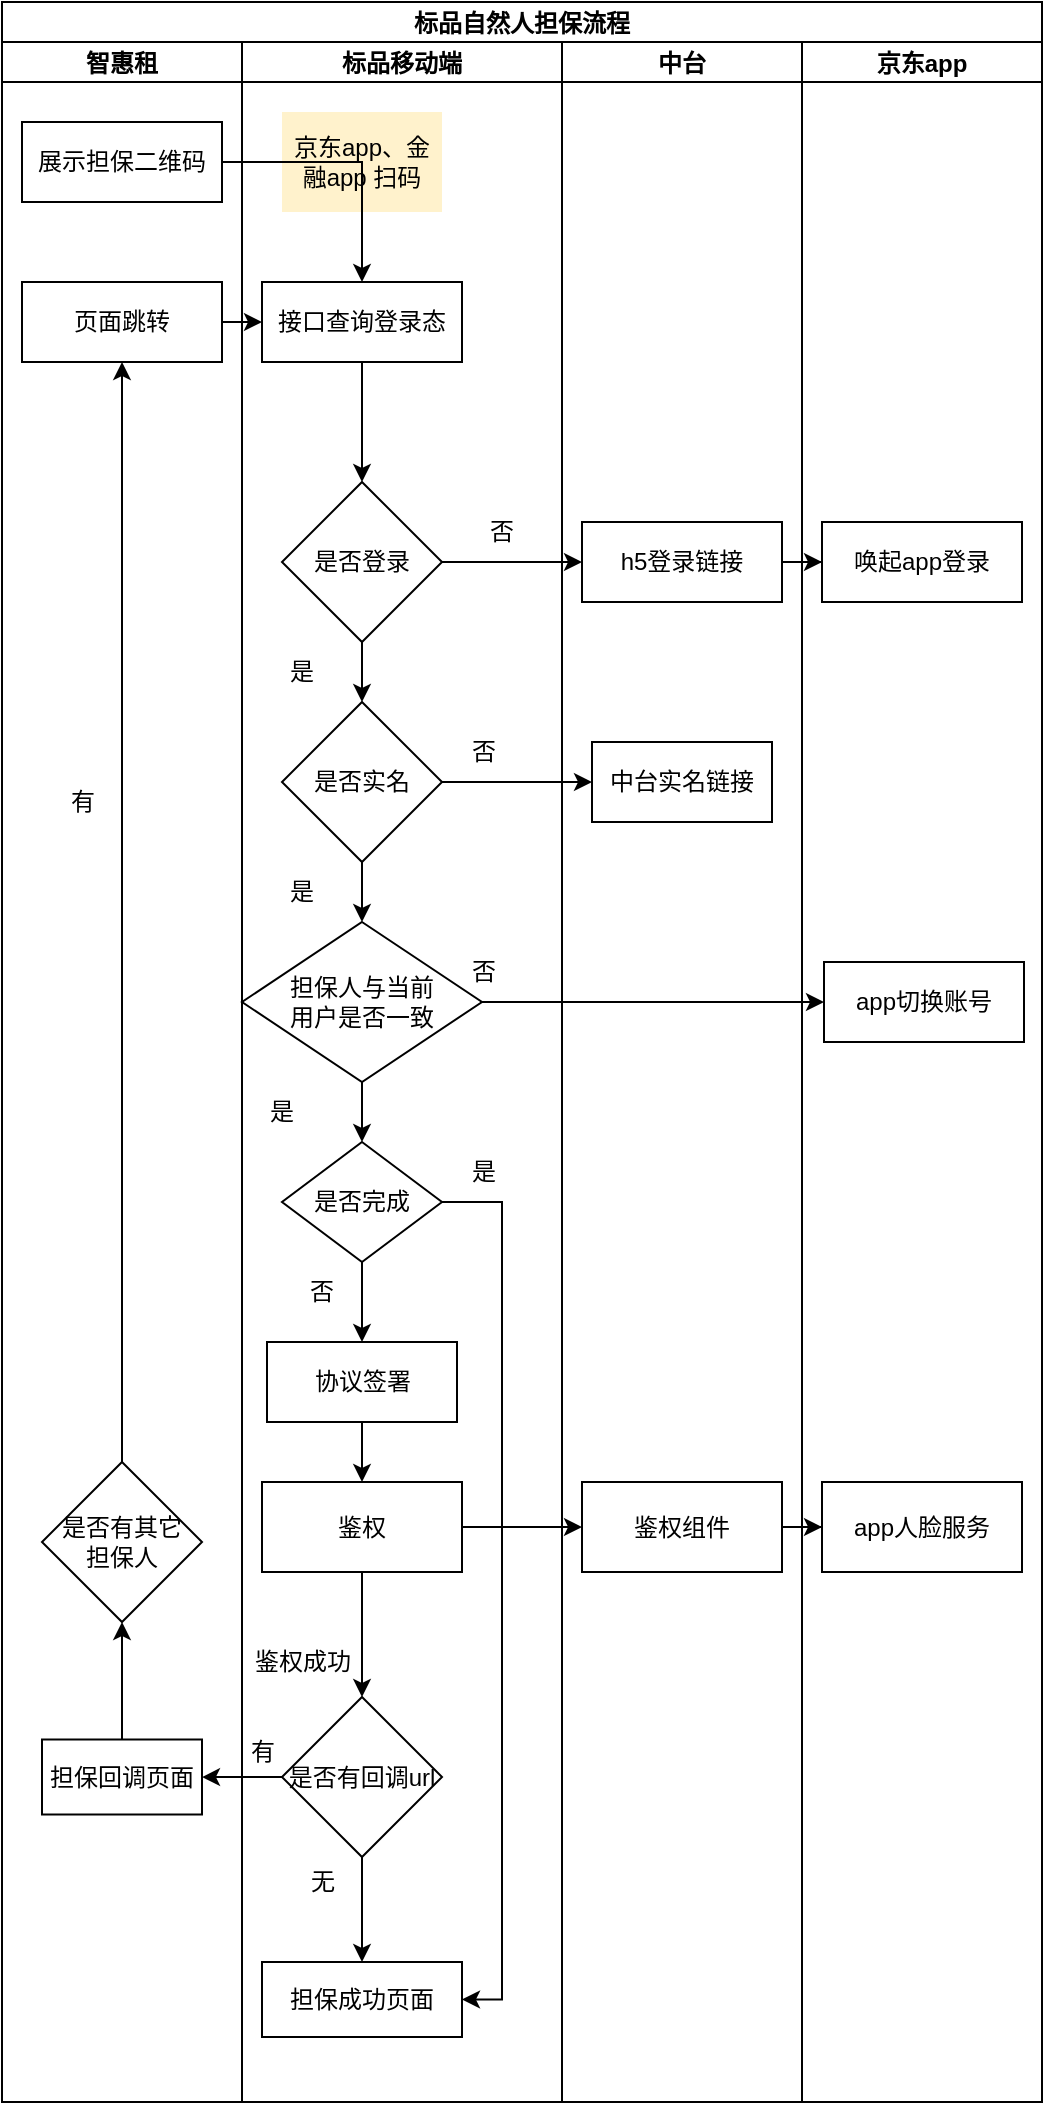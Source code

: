 <mxfile version="20.2.5" type="github">
  <diagram id="cPVhBnP5LHgAFUG7oPZ6" name="第 1 页">
    <mxGraphModel dx="1178" dy="769" grid="1" gridSize="10" guides="1" tooltips="1" connect="1" arrows="1" fold="1" page="1" pageScale="1" pageWidth="827" pageHeight="1169" math="0" shadow="0">
      <root>
        <mxCell id="0" />
        <mxCell id="1" parent="0" />
        <mxCell id="ZduUOEguYwG-LgPa66Ty-1" value="标品自然人担保流程" style="swimlane;childLayout=stackLayout;resizeParent=1;resizeParentMax=0;startSize=20;" vertex="1" parent="1">
          <mxGeometry x="150" y="30" width="520" height="1050" as="geometry" />
        </mxCell>
        <mxCell id="ZduUOEguYwG-LgPa66Ty-2" value="智惠租" style="swimlane;startSize=20;" vertex="1" parent="ZduUOEguYwG-LgPa66Ty-1">
          <mxGeometry y="20" width="120" height="1030" as="geometry" />
        </mxCell>
        <mxCell id="ZduUOEguYwG-LgPa66Ty-6" value="展示担保二维码" style="rounded=0;whiteSpace=wrap;html=1;" vertex="1" parent="ZduUOEguYwG-LgPa66Ty-2">
          <mxGeometry x="10" y="40" width="100" height="40" as="geometry" />
        </mxCell>
        <mxCell id="ZduUOEguYwG-LgPa66Ty-9" value="页面跳转" style="rounded=0;whiteSpace=wrap;html=1;" vertex="1" parent="ZduUOEguYwG-LgPa66Ty-2">
          <mxGeometry x="10" y="120" width="100" height="40" as="geometry" />
        </mxCell>
        <mxCell id="ZduUOEguYwG-LgPa66Ty-55" value="担保回调页面" style="whiteSpace=wrap;html=1;rounded=0;" vertex="1" parent="ZduUOEguYwG-LgPa66Ty-2">
          <mxGeometry x="20" y="848.75" width="80" height="37.5" as="geometry" />
        </mxCell>
        <mxCell id="ZduUOEguYwG-LgPa66Ty-3" value="标品移动端" style="swimlane;startSize=20;" vertex="1" parent="ZduUOEguYwG-LgPa66Ty-1">
          <mxGeometry x="120" y="20" width="160" height="1030" as="geometry" />
        </mxCell>
        <mxCell id="ZduUOEguYwG-LgPa66Ty-7" value="接口查询登录态" style="rounded=0;whiteSpace=wrap;html=1;" vertex="1" parent="ZduUOEguYwG-LgPa66Ty-3">
          <mxGeometry x="10" y="120" width="100" height="40" as="geometry" />
        </mxCell>
        <mxCell id="ZduUOEguYwG-LgPa66Ty-10" value="京东app、金融app 扫码" style="text;html=1;align=center;verticalAlign=middle;whiteSpace=wrap;rounded=0;fillColor=#fff2cc;strokeColor=none;" vertex="1" parent="ZduUOEguYwG-LgPa66Ty-3">
          <mxGeometry x="20" y="35" width="80" height="50" as="geometry" />
        </mxCell>
        <mxCell id="ZduUOEguYwG-LgPa66Ty-20" value="是否实名" style="rhombus;whiteSpace=wrap;html=1;rounded=0;" vertex="1" parent="ZduUOEguYwG-LgPa66Ty-3">
          <mxGeometry x="20" y="330" width="80" height="80" as="geometry" />
        </mxCell>
        <mxCell id="ZduUOEguYwG-LgPa66Ty-25" value="" style="edgeStyle=orthogonalEdgeStyle;rounded=0;orthogonalLoop=1;jettySize=auto;html=1;entryX=0.5;entryY=0;entryDx=0;entryDy=0;" edge="1" parent="ZduUOEguYwG-LgPa66Ty-3" source="ZduUOEguYwG-LgPa66Ty-20" target="ZduUOEguYwG-LgPa66Ty-26">
          <mxGeometry relative="1" as="geometry">
            <mxPoint x="60" y="450" as="targetPoint" />
          </mxGeometry>
        </mxCell>
        <mxCell id="ZduUOEguYwG-LgPa66Ty-26" value="担保人与当前&lt;br&gt;用户是否一致" style="rhombus;whiteSpace=wrap;html=1;rounded=0;" vertex="1" parent="ZduUOEguYwG-LgPa66Ty-3">
          <mxGeometry y="440" width="120" height="80" as="geometry" />
        </mxCell>
        <mxCell id="ZduUOEguYwG-LgPa66Ty-32" value="否" style="text;html=1;strokeColor=none;fillColor=none;align=center;verticalAlign=middle;whiteSpace=wrap;rounded=0;" vertex="1" parent="ZduUOEguYwG-LgPa66Ty-3">
          <mxGeometry x="91" y="450" width="60" height="30" as="geometry" />
        </mxCell>
        <mxCell id="ZduUOEguYwG-LgPa66Ty-33" value="否" style="text;html=1;strokeColor=none;fillColor=none;align=center;verticalAlign=middle;whiteSpace=wrap;rounded=0;" vertex="1" parent="ZduUOEguYwG-LgPa66Ty-3">
          <mxGeometry x="91" y="340" width="60" height="30" as="geometry" />
        </mxCell>
        <mxCell id="ZduUOEguYwG-LgPa66Ty-34" value="否" style="text;html=1;strokeColor=none;fillColor=none;align=center;verticalAlign=middle;whiteSpace=wrap;rounded=0;" vertex="1" parent="ZduUOEguYwG-LgPa66Ty-3">
          <mxGeometry x="100" y="230" width="60" height="30" as="geometry" />
        </mxCell>
        <mxCell id="ZduUOEguYwG-LgPa66Ty-35" value="是" style="text;html=1;strokeColor=none;fillColor=none;align=center;verticalAlign=middle;whiteSpace=wrap;rounded=0;" vertex="1" parent="ZduUOEguYwG-LgPa66Ty-3">
          <mxGeometry y="300" width="60" height="30" as="geometry" />
        </mxCell>
        <mxCell id="ZduUOEguYwG-LgPa66Ty-36" value="是" style="text;html=1;strokeColor=none;fillColor=none;align=center;verticalAlign=middle;whiteSpace=wrap;rounded=0;" vertex="1" parent="ZduUOEguYwG-LgPa66Ty-3">
          <mxGeometry y="410" width="60" height="30" as="geometry" />
        </mxCell>
        <mxCell id="ZduUOEguYwG-LgPa66Ty-37" value="鉴权" style="whiteSpace=wrap;html=1;rounded=0;" vertex="1" parent="ZduUOEguYwG-LgPa66Ty-3">
          <mxGeometry x="10" y="720" width="100" height="45" as="geometry" />
        </mxCell>
        <mxCell id="ZduUOEguYwG-LgPa66Ty-39" value="是" style="text;html=1;strokeColor=none;fillColor=none;align=center;verticalAlign=middle;whiteSpace=wrap;rounded=0;" vertex="1" parent="ZduUOEguYwG-LgPa66Ty-3">
          <mxGeometry x="-10" y="520" width="60" height="30" as="geometry" />
        </mxCell>
        <mxCell id="ZduUOEguYwG-LgPa66Ty-46" style="edgeStyle=orthogonalEdgeStyle;rounded=0;orthogonalLoop=1;jettySize=auto;html=1;exitX=0.5;exitY=1;exitDx=0;exitDy=0;" edge="1" parent="ZduUOEguYwG-LgPa66Ty-3" source="ZduUOEguYwG-LgPa66Ty-44" target="ZduUOEguYwG-LgPa66Ty-37">
          <mxGeometry relative="1" as="geometry" />
        </mxCell>
        <mxCell id="ZduUOEguYwG-LgPa66Ty-44" value="协议签署" style="whiteSpace=wrap;html=1;rounded=0;" vertex="1" parent="ZduUOEguYwG-LgPa66Ty-3">
          <mxGeometry x="12.5" y="650" width="95" height="40" as="geometry" />
        </mxCell>
        <mxCell id="ZduUOEguYwG-LgPa66Ty-52" value="担保成功页面" style="whiteSpace=wrap;html=1;rounded=0;" vertex="1" parent="ZduUOEguYwG-LgPa66Ty-3">
          <mxGeometry x="10" y="960" width="100" height="37.5" as="geometry" />
        </mxCell>
        <mxCell id="ZduUOEguYwG-LgPa66Ty-57" value="有" style="text;html=1;align=center;verticalAlign=middle;resizable=0;points=[];autosize=1;strokeColor=none;fillColor=none;" vertex="1" parent="ZduUOEguYwG-LgPa66Ty-3">
          <mxGeometry x="-10" y="840" width="40" height="30" as="geometry" />
        </mxCell>
        <mxCell id="ZduUOEguYwG-LgPa66Ty-64" style="edgeStyle=orthogonalEdgeStyle;rounded=0;orthogonalLoop=1;jettySize=auto;html=1;exitX=0.5;exitY=1;exitDx=0;exitDy=0;entryX=0.5;entryY=0;entryDx=0;entryDy=0;" edge="1" parent="ZduUOEguYwG-LgPa66Ty-3" source="ZduUOEguYwG-LgPa66Ty-62" target="ZduUOEguYwG-LgPa66Ty-44">
          <mxGeometry relative="1" as="geometry" />
        </mxCell>
        <mxCell id="ZduUOEguYwG-LgPa66Ty-66" style="edgeStyle=orthogonalEdgeStyle;rounded=0;orthogonalLoop=1;jettySize=auto;html=1;exitX=1;exitY=0.5;exitDx=0;exitDy=0;entryX=1;entryY=0.5;entryDx=0;entryDy=0;" edge="1" parent="ZduUOEguYwG-LgPa66Ty-3" source="ZduUOEguYwG-LgPa66Ty-62" target="ZduUOEguYwG-LgPa66Ty-52">
          <mxGeometry relative="1" as="geometry" />
        </mxCell>
        <mxCell id="ZduUOEguYwG-LgPa66Ty-62" value="是否完成" style="rhombus;whiteSpace=wrap;html=1;rounded=0;" vertex="1" parent="ZduUOEguYwG-LgPa66Ty-3">
          <mxGeometry x="20" y="550" width="80" height="60" as="geometry" />
        </mxCell>
        <mxCell id="ZduUOEguYwG-LgPa66Ty-63" value="" style="edgeStyle=orthogonalEdgeStyle;rounded=0;orthogonalLoop=1;jettySize=auto;html=1;" edge="1" parent="ZduUOEguYwG-LgPa66Ty-3" source="ZduUOEguYwG-LgPa66Ty-26" target="ZduUOEguYwG-LgPa66Ty-62">
          <mxGeometry relative="1" as="geometry" />
        </mxCell>
        <mxCell id="ZduUOEguYwG-LgPa66Ty-67" value="是" style="text;html=1;strokeColor=none;fillColor=none;align=center;verticalAlign=middle;whiteSpace=wrap;rounded=0;" vertex="1" parent="ZduUOEguYwG-LgPa66Ty-3">
          <mxGeometry x="91" y="550" width="60" height="30" as="geometry" />
        </mxCell>
        <mxCell id="ZduUOEguYwG-LgPa66Ty-68" value="否" style="text;html=1;strokeColor=none;fillColor=none;align=center;verticalAlign=middle;whiteSpace=wrap;rounded=0;" vertex="1" parent="ZduUOEguYwG-LgPa66Ty-3">
          <mxGeometry x="10" y="610" width="60" height="30" as="geometry" />
        </mxCell>
        <mxCell id="ZduUOEguYwG-LgPa66Ty-4" value="中台" style="swimlane;startSize=20;" vertex="1" parent="ZduUOEguYwG-LgPa66Ty-1">
          <mxGeometry x="280" y="20" width="120" height="1030" as="geometry" />
        </mxCell>
        <mxCell id="ZduUOEguYwG-LgPa66Ty-14" value="h5登录链接" style="whiteSpace=wrap;html=1;rounded=0;" vertex="1" parent="ZduUOEguYwG-LgPa66Ty-4">
          <mxGeometry x="10" y="240" width="100" height="40" as="geometry" />
        </mxCell>
        <mxCell id="ZduUOEguYwG-LgPa66Ty-22" value="中台实名链接" style="whiteSpace=wrap;html=1;rounded=0;" vertex="1" parent="ZduUOEguYwG-LgPa66Ty-4">
          <mxGeometry x="15" y="350" width="90" height="40" as="geometry" />
        </mxCell>
        <mxCell id="ZduUOEguYwG-LgPa66Ty-40" value="鉴权组件" style="whiteSpace=wrap;html=1;rounded=0;" vertex="1" parent="ZduUOEguYwG-LgPa66Ty-4">
          <mxGeometry x="10" y="720" width="100" height="45" as="geometry" />
        </mxCell>
        <mxCell id="ZduUOEguYwG-LgPa66Ty-5" value="京东app" style="swimlane;startSize=20;" vertex="1" parent="ZduUOEguYwG-LgPa66Ty-1">
          <mxGeometry x="400" y="20" width="120" height="1030" as="geometry" />
        </mxCell>
        <mxCell id="ZduUOEguYwG-LgPa66Ty-16" value="唤起app登录" style="whiteSpace=wrap;html=1;rounded=0;" vertex="1" parent="ZduUOEguYwG-LgPa66Ty-5">
          <mxGeometry x="10" y="240" width="100" height="40" as="geometry" />
        </mxCell>
        <mxCell id="ZduUOEguYwG-LgPa66Ty-30" value="app切换账号" style="whiteSpace=wrap;html=1;rounded=0;" vertex="1" parent="ZduUOEguYwG-LgPa66Ty-5">
          <mxGeometry x="11" y="460" width="100" height="40" as="geometry" />
        </mxCell>
        <mxCell id="ZduUOEguYwG-LgPa66Ty-42" value="app人脸服务" style="whiteSpace=wrap;html=1;rounded=0;" vertex="1" parent="ZduUOEguYwG-LgPa66Ty-5">
          <mxGeometry x="10" y="720" width="100" height="45" as="geometry" />
        </mxCell>
        <mxCell id="ZduUOEguYwG-LgPa66Ty-8" value="" style="edgeStyle=orthogonalEdgeStyle;rounded=0;orthogonalLoop=1;jettySize=auto;html=1;" edge="1" parent="ZduUOEguYwG-LgPa66Ty-1" source="ZduUOEguYwG-LgPa66Ty-6" target="ZduUOEguYwG-LgPa66Ty-7">
          <mxGeometry relative="1" as="geometry" />
        </mxCell>
        <mxCell id="ZduUOEguYwG-LgPa66Ty-11" style="edgeStyle=orthogonalEdgeStyle;rounded=0;orthogonalLoop=1;jettySize=auto;html=1;exitX=1;exitY=0.5;exitDx=0;exitDy=0;entryX=0;entryY=0.5;entryDx=0;entryDy=0;" edge="1" parent="ZduUOEguYwG-LgPa66Ty-1" source="ZduUOEguYwG-LgPa66Ty-9" target="ZduUOEguYwG-LgPa66Ty-7">
          <mxGeometry relative="1" as="geometry" />
        </mxCell>
        <mxCell id="ZduUOEguYwG-LgPa66Ty-17" value="" style="edgeStyle=orthogonalEdgeStyle;rounded=0;orthogonalLoop=1;jettySize=auto;html=1;" edge="1" parent="ZduUOEguYwG-LgPa66Ty-1" source="ZduUOEguYwG-LgPa66Ty-14" target="ZduUOEguYwG-LgPa66Ty-16">
          <mxGeometry relative="1" as="geometry" />
        </mxCell>
        <mxCell id="ZduUOEguYwG-LgPa66Ty-23" value="" style="edgeStyle=orthogonalEdgeStyle;rounded=0;orthogonalLoop=1;jettySize=auto;html=1;" edge="1" parent="ZduUOEguYwG-LgPa66Ty-1" source="ZduUOEguYwG-LgPa66Ty-20" target="ZduUOEguYwG-LgPa66Ty-22">
          <mxGeometry relative="1" as="geometry" />
        </mxCell>
        <mxCell id="ZduUOEguYwG-LgPa66Ty-31" value="" style="edgeStyle=orthogonalEdgeStyle;rounded=0;orthogonalLoop=1;jettySize=auto;html=1;" edge="1" parent="ZduUOEguYwG-LgPa66Ty-1" source="ZduUOEguYwG-LgPa66Ty-26" target="ZduUOEguYwG-LgPa66Ty-30">
          <mxGeometry relative="1" as="geometry" />
        </mxCell>
        <mxCell id="ZduUOEguYwG-LgPa66Ty-41" value="" style="edgeStyle=orthogonalEdgeStyle;rounded=0;orthogonalLoop=1;jettySize=auto;html=1;" edge="1" parent="ZduUOEguYwG-LgPa66Ty-1" source="ZduUOEguYwG-LgPa66Ty-37" target="ZduUOEguYwG-LgPa66Ty-40">
          <mxGeometry relative="1" as="geometry" />
        </mxCell>
        <mxCell id="ZduUOEguYwG-LgPa66Ty-43" value="" style="edgeStyle=orthogonalEdgeStyle;rounded=0;orthogonalLoop=1;jettySize=auto;html=1;" edge="1" parent="ZduUOEguYwG-LgPa66Ty-1" source="ZduUOEguYwG-LgPa66Ty-40" target="ZduUOEguYwG-LgPa66Ty-42">
          <mxGeometry relative="1" as="geometry" />
        </mxCell>
        <mxCell id="ZduUOEguYwG-LgPa66Ty-15" value="" style="edgeStyle=orthogonalEdgeStyle;rounded=0;orthogonalLoop=1;jettySize=auto;html=1;" edge="1" parent="1" source="ZduUOEguYwG-LgPa66Ty-12" target="ZduUOEguYwG-LgPa66Ty-14">
          <mxGeometry relative="1" as="geometry" />
        </mxCell>
        <mxCell id="ZduUOEguYwG-LgPa66Ty-21" value="" style="edgeStyle=orthogonalEdgeStyle;rounded=0;orthogonalLoop=1;jettySize=auto;html=1;" edge="1" parent="1" source="ZduUOEguYwG-LgPa66Ty-12" target="ZduUOEguYwG-LgPa66Ty-20">
          <mxGeometry relative="1" as="geometry" />
        </mxCell>
        <mxCell id="ZduUOEguYwG-LgPa66Ty-12" value="是否登录" style="rhombus;whiteSpace=wrap;html=1;rounded=0;" vertex="1" parent="1">
          <mxGeometry x="290" y="270" width="80" height="80" as="geometry" />
        </mxCell>
        <mxCell id="ZduUOEguYwG-LgPa66Ty-13" value="" style="edgeStyle=orthogonalEdgeStyle;rounded=0;orthogonalLoop=1;jettySize=auto;html=1;" edge="1" parent="1" source="ZduUOEguYwG-LgPa66Ty-7" target="ZduUOEguYwG-LgPa66Ty-12">
          <mxGeometry relative="1" as="geometry" />
        </mxCell>
        <mxCell id="ZduUOEguYwG-LgPa66Ty-53" value="" style="edgeStyle=orthogonalEdgeStyle;rounded=0;orthogonalLoop=1;jettySize=auto;html=1;" edge="1" parent="1" source="ZduUOEguYwG-LgPa66Ty-49" target="ZduUOEguYwG-LgPa66Ty-52">
          <mxGeometry relative="1" as="geometry" />
        </mxCell>
        <mxCell id="ZduUOEguYwG-LgPa66Ty-56" value="" style="edgeStyle=orthogonalEdgeStyle;rounded=0;orthogonalLoop=1;jettySize=auto;html=1;" edge="1" parent="1" source="ZduUOEguYwG-LgPa66Ty-49" target="ZduUOEguYwG-LgPa66Ty-55">
          <mxGeometry relative="1" as="geometry" />
        </mxCell>
        <mxCell id="ZduUOEguYwG-LgPa66Ty-49" value="是否有回调url" style="rhombus;whiteSpace=wrap;html=1;rounded=0;" vertex="1" parent="1">
          <mxGeometry x="290" y="877.5" width="80" height="80" as="geometry" />
        </mxCell>
        <mxCell id="ZduUOEguYwG-LgPa66Ty-50" value="" style="edgeStyle=orthogonalEdgeStyle;rounded=0;orthogonalLoop=1;jettySize=auto;html=1;" edge="1" parent="1" source="ZduUOEguYwG-LgPa66Ty-37" target="ZduUOEguYwG-LgPa66Ty-49">
          <mxGeometry relative="1" as="geometry" />
        </mxCell>
        <mxCell id="ZduUOEguYwG-LgPa66Ty-51" value="鉴权成功" style="text;html=1;align=center;verticalAlign=middle;resizable=0;points=[];autosize=1;strokeColor=none;fillColor=none;" vertex="1" parent="1">
          <mxGeometry x="265" y="845" width="70" height="30" as="geometry" />
        </mxCell>
        <mxCell id="ZduUOEguYwG-LgPa66Ty-54" value="无" style="text;html=1;align=center;verticalAlign=middle;resizable=0;points=[];autosize=1;strokeColor=none;fillColor=none;" vertex="1" parent="1">
          <mxGeometry x="290" y="955" width="40" height="30" as="geometry" />
        </mxCell>
        <mxCell id="ZduUOEguYwG-LgPa66Ty-60" style="edgeStyle=orthogonalEdgeStyle;rounded=0;orthogonalLoop=1;jettySize=auto;html=1;exitX=0.5;exitY=0;exitDx=0;exitDy=0;entryX=0.5;entryY=1;entryDx=0;entryDy=0;" edge="1" parent="1" source="ZduUOEguYwG-LgPa66Ty-58" target="ZduUOEguYwG-LgPa66Ty-9">
          <mxGeometry relative="1" as="geometry" />
        </mxCell>
        <mxCell id="ZduUOEguYwG-LgPa66Ty-58" value="是否有其它&lt;br&gt;担保人" style="rhombus;whiteSpace=wrap;html=1;rounded=0;" vertex="1" parent="1">
          <mxGeometry x="170" y="760" width="80" height="80" as="geometry" />
        </mxCell>
        <mxCell id="ZduUOEguYwG-LgPa66Ty-59" value="" style="edgeStyle=orthogonalEdgeStyle;rounded=0;orthogonalLoop=1;jettySize=auto;html=1;" edge="1" parent="1" source="ZduUOEguYwG-LgPa66Ty-55" target="ZduUOEguYwG-LgPa66Ty-58">
          <mxGeometry relative="1" as="geometry" />
        </mxCell>
        <mxCell id="ZduUOEguYwG-LgPa66Ty-61" value="有" style="text;html=1;align=center;verticalAlign=middle;resizable=0;points=[];autosize=1;strokeColor=none;fillColor=none;" vertex="1" parent="1">
          <mxGeometry x="170" y="415" width="40" height="30" as="geometry" />
        </mxCell>
      </root>
    </mxGraphModel>
  </diagram>
</mxfile>
